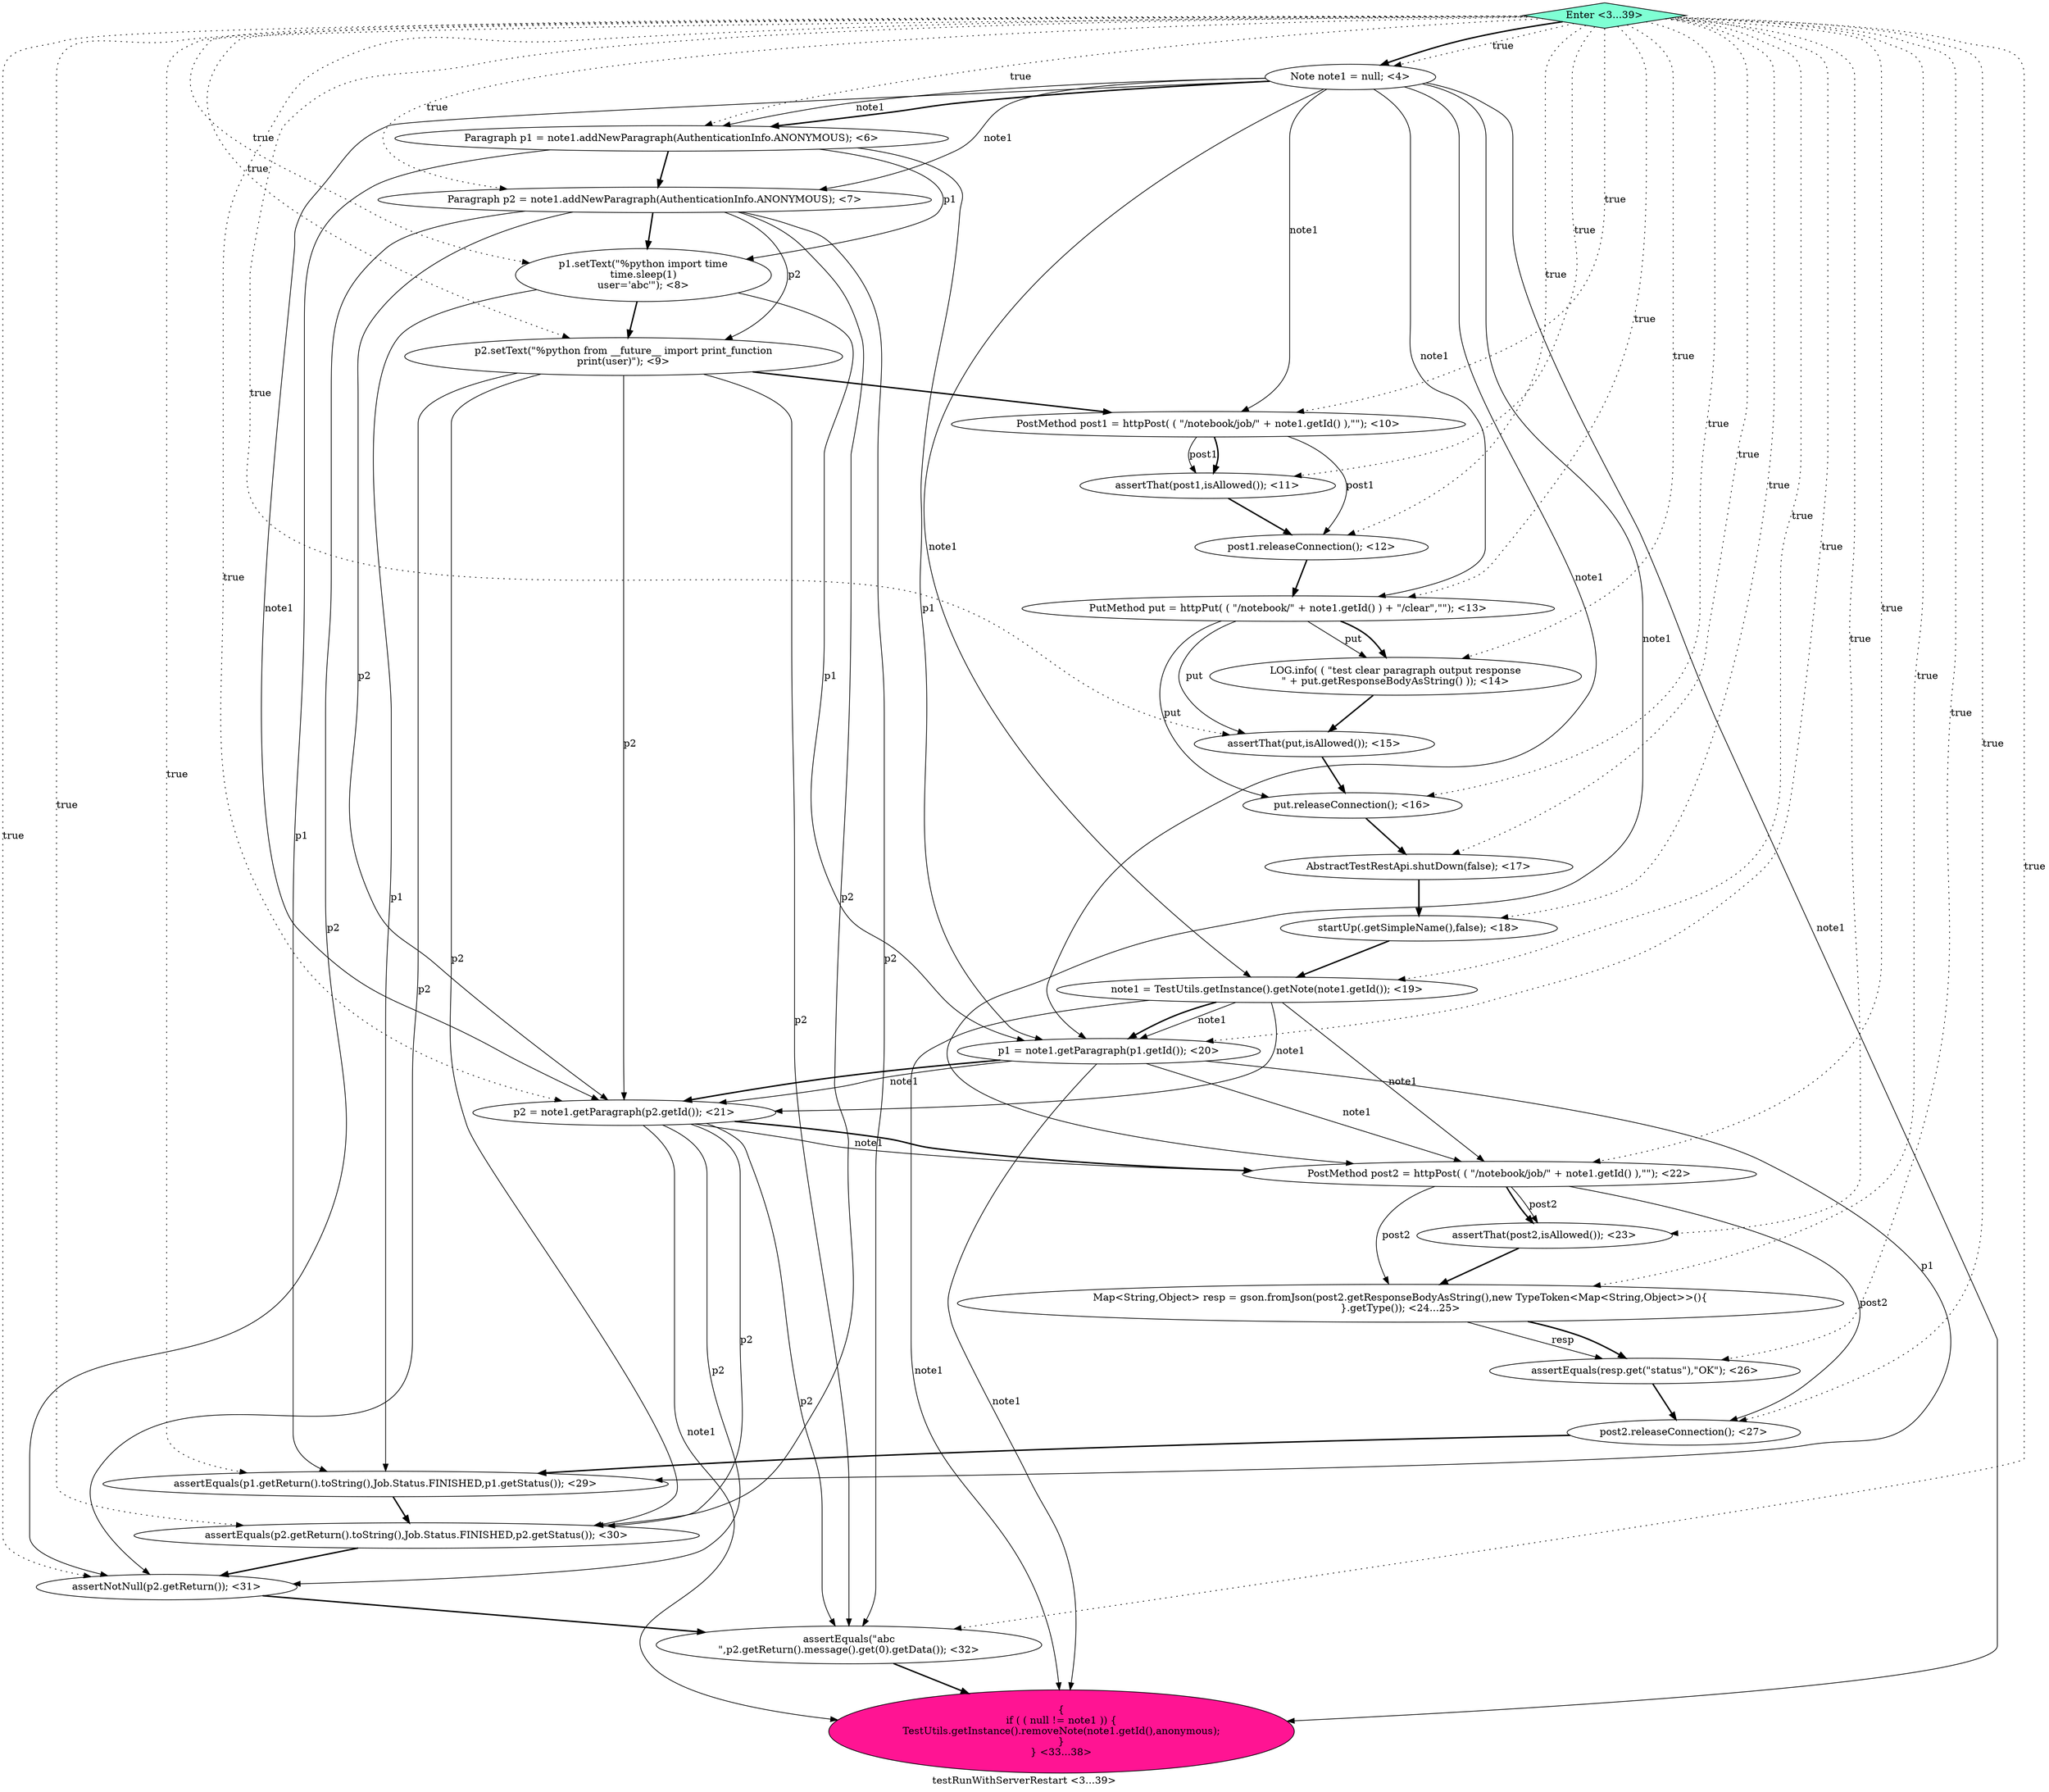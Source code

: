 digraph PDG {
label = "testRunWithServerRestart <3...39>";
0.14 [style = filled, label = "note1 = TestUtils.getInstance().getNote(note1.getId()); <19>", fillcolor = white, shape = ellipse];
0.18 [style = filled, label = "assertThat(post2,isAllowed()); <23>", fillcolor = white, shape = ellipse];
0.10 [style = filled, label = "assertThat(put,isAllowed()); <15>", fillcolor = white, shape = ellipse];
0.27 [style = filled, label = "Enter <3...39>", fillcolor = aquamarine, shape = diamond];
0.19 [style = filled, label = "Map<String,Object> resp = gson.fromJson(post2.getResponseBodyAsString(),new TypeToken<Map<String,Object>>(){
}.getType()); <24...25>", fillcolor = white, shape = ellipse];
0.15 [style = filled, label = "p1 = note1.getParagraph(p1.getId()); <20>", fillcolor = white, shape = ellipse];
0.24 [style = filled, label = "assertNotNull(p2.getReturn()); <31>", fillcolor = white, shape = ellipse];
0.1 [style = filled, label = "Paragraph p1 = note1.addNewParagraph(AuthenticationInfo.ANONYMOUS); <6>", fillcolor = white, shape = ellipse];
0.20 [style = filled, label = "assertEquals(resp.get(\"status\"),\"OK\"); <26>", fillcolor = white, shape = ellipse];
0.26 [style = filled, label = "{
if ( ( null != note1 )) {
TestUtils.getInstance().removeNote(note1.getId(),anonymous);
}
} <33...38>", fillcolor = deeppink, shape = ellipse];
0.25 [style = filled, label = "assertEquals(\"abc
\",p2.getReturn().message().get(0).getData()); <32>", fillcolor = white, shape = ellipse];
0.2 [style = filled, label = "Paragraph p2 = note1.addNewParagraph(AuthenticationInfo.ANONYMOUS); <7>", fillcolor = white, shape = ellipse];
0.4 [style = filled, label = "p2.setText(\"%python from __future__ import print_function
print(user)\"); <9>", fillcolor = white, shape = ellipse];
0.22 [style = filled, label = "assertEquals(p1.getReturn().toString(),Job.Status.FINISHED,p1.getStatus()); <29>", fillcolor = white, shape = ellipse];
0.0 [style = filled, label = "Note note1 = null; <4>", fillcolor = white, shape = ellipse];
0.5 [style = filled, label = "PostMethod post1 = httpPost( ( \"/notebook/job/\" + note1.getId() ),\"\"); <10>", fillcolor = white, shape = ellipse];
0.8 [style = filled, label = "PutMethod put = httpPut( ( \"/notebook/\" + note1.getId() ) + \"/clear\",\"\"); <13>", fillcolor = white, shape = ellipse];
0.3 [style = filled, label = "p1.setText(\"%python import time
time.sleep(1)
user='abc'\"); <8>", fillcolor = white, shape = ellipse];
0.6 [style = filled, label = "assertThat(post1,isAllowed()); <11>", fillcolor = white, shape = ellipse];
0.17 [style = filled, label = "PostMethod post2 = httpPost( ( \"/notebook/job/\" + note1.getId() ),\"\"); <22>", fillcolor = white, shape = ellipse];
0.12 [style = filled, label = "AbstractTestRestApi.shutDown(false); <17>", fillcolor = white, shape = ellipse];
0.23 [style = filled, label = "assertEquals(p2.getReturn().toString(),Job.Status.FINISHED,p2.getStatus()); <30>", fillcolor = white, shape = ellipse];
0.21 [style = filled, label = "post2.releaseConnection(); <27>", fillcolor = white, shape = ellipse];
0.13 [style = filled, label = "startUp(.getSimpleName(),false); <18>", fillcolor = white, shape = ellipse];
0.7 [style = filled, label = "post1.releaseConnection(); <12>", fillcolor = white, shape = ellipse];
0.9 [style = filled, label = "LOG.info( ( \"test clear paragraph output response
\" + put.getResponseBodyAsString() )); <14>", fillcolor = white, shape = ellipse];
0.11 [style = filled, label = "put.releaseConnection(); <16>", fillcolor = white, shape = ellipse];
0.16 [style = filled, label = "p2 = note1.getParagraph(p2.getId()); <21>", fillcolor = white, shape = ellipse];
0.0 -> 0.1 [style = solid, label="note1"];
0.0 -> 0.1 [style = bold, label=""];
0.0 -> 0.2 [style = solid, label="note1"];
0.0 -> 0.5 [style = solid, label="note1"];
0.0 -> 0.8 [style = solid, label="note1"];
0.0 -> 0.14 [style = solid, label="note1"];
0.0 -> 0.15 [style = solid, label="note1"];
0.0 -> 0.16 [style = solid, label="note1"];
0.0 -> 0.17 [style = solid, label="note1"];
0.0 -> 0.26 [style = solid, label="note1"];
0.1 -> 0.2 [style = bold, label=""];
0.1 -> 0.3 [style = solid, label="p1"];
0.1 -> 0.15 [style = solid, label="p1"];
0.1 -> 0.22 [style = solid, label="p1"];
0.2 -> 0.3 [style = bold, label=""];
0.2 -> 0.4 [style = solid, label="p2"];
0.2 -> 0.16 [style = solid, label="p2"];
0.2 -> 0.23 [style = solid, label="p2"];
0.2 -> 0.24 [style = solid, label="p2"];
0.2 -> 0.25 [style = solid, label="p2"];
0.3 -> 0.4 [style = bold, label=""];
0.3 -> 0.15 [style = solid, label="p1"];
0.3 -> 0.22 [style = solid, label="p1"];
0.4 -> 0.5 [style = bold, label=""];
0.4 -> 0.16 [style = solid, label="p2"];
0.4 -> 0.23 [style = solid, label="p2"];
0.4 -> 0.24 [style = solid, label="p2"];
0.4 -> 0.25 [style = solid, label="p2"];
0.5 -> 0.6 [style = solid, label="post1"];
0.5 -> 0.6 [style = bold, label=""];
0.5 -> 0.7 [style = solid, label="post1"];
0.6 -> 0.7 [style = bold, label=""];
0.7 -> 0.8 [style = bold, label=""];
0.8 -> 0.9 [style = solid, label="put"];
0.8 -> 0.9 [style = bold, label=""];
0.8 -> 0.10 [style = solid, label="put"];
0.8 -> 0.11 [style = solid, label="put"];
0.9 -> 0.10 [style = bold, label=""];
0.10 -> 0.11 [style = bold, label=""];
0.11 -> 0.12 [style = bold, label=""];
0.12 -> 0.13 [style = bold, label=""];
0.13 -> 0.14 [style = bold, label=""];
0.14 -> 0.15 [style = solid, label="note1"];
0.14 -> 0.15 [style = bold, label=""];
0.14 -> 0.16 [style = solid, label="note1"];
0.14 -> 0.17 [style = solid, label="note1"];
0.14 -> 0.26 [style = solid, label="note1"];
0.15 -> 0.16 [style = solid, label="note1"];
0.15 -> 0.16 [style = bold, label=""];
0.15 -> 0.17 [style = solid, label="note1"];
0.15 -> 0.22 [style = solid, label="p1"];
0.15 -> 0.26 [style = solid, label="note1"];
0.16 -> 0.17 [style = solid, label="note1"];
0.16 -> 0.17 [style = bold, label=""];
0.16 -> 0.23 [style = solid, label="p2"];
0.16 -> 0.24 [style = solid, label="p2"];
0.16 -> 0.25 [style = solid, label="p2"];
0.16 -> 0.26 [style = solid, label="note1"];
0.17 -> 0.18 [style = solid, label="post2"];
0.17 -> 0.18 [style = bold, label=""];
0.17 -> 0.19 [style = solid, label="post2"];
0.17 -> 0.21 [style = solid, label="post2"];
0.18 -> 0.19 [style = bold, label=""];
0.19 -> 0.20 [style = solid, label="resp"];
0.19 -> 0.20 [style = bold, label=""];
0.20 -> 0.21 [style = bold, label=""];
0.21 -> 0.22 [style = bold, label=""];
0.22 -> 0.23 [style = bold, label=""];
0.23 -> 0.24 [style = bold, label=""];
0.24 -> 0.25 [style = bold, label=""];
0.25 -> 0.26 [style = bold, label=""];
0.27 -> 0.0 [style = dotted, label="true"];
0.27 -> 0.0 [style = bold, label=""];
0.27 -> 0.1 [style = dotted, label="true"];
0.27 -> 0.2 [style = dotted, label="true"];
0.27 -> 0.3 [style = dotted, label="true"];
0.27 -> 0.4 [style = dotted, label="true"];
0.27 -> 0.5 [style = dotted, label="true"];
0.27 -> 0.6 [style = dotted, label="true"];
0.27 -> 0.7 [style = dotted, label="true"];
0.27 -> 0.8 [style = dotted, label="true"];
0.27 -> 0.9 [style = dotted, label="true"];
0.27 -> 0.10 [style = dotted, label="true"];
0.27 -> 0.11 [style = dotted, label="true"];
0.27 -> 0.12 [style = dotted, label="true"];
0.27 -> 0.13 [style = dotted, label="true"];
0.27 -> 0.14 [style = dotted, label="true"];
0.27 -> 0.15 [style = dotted, label="true"];
0.27 -> 0.16 [style = dotted, label="true"];
0.27 -> 0.17 [style = dotted, label="true"];
0.27 -> 0.18 [style = dotted, label="true"];
0.27 -> 0.19 [style = dotted, label="true"];
0.27 -> 0.20 [style = dotted, label="true"];
0.27 -> 0.21 [style = dotted, label="true"];
0.27 -> 0.22 [style = dotted, label="true"];
0.27 -> 0.23 [style = dotted, label="true"];
0.27 -> 0.24 [style = dotted, label="true"];
0.27 -> 0.25 [style = dotted, label="true"];
}
